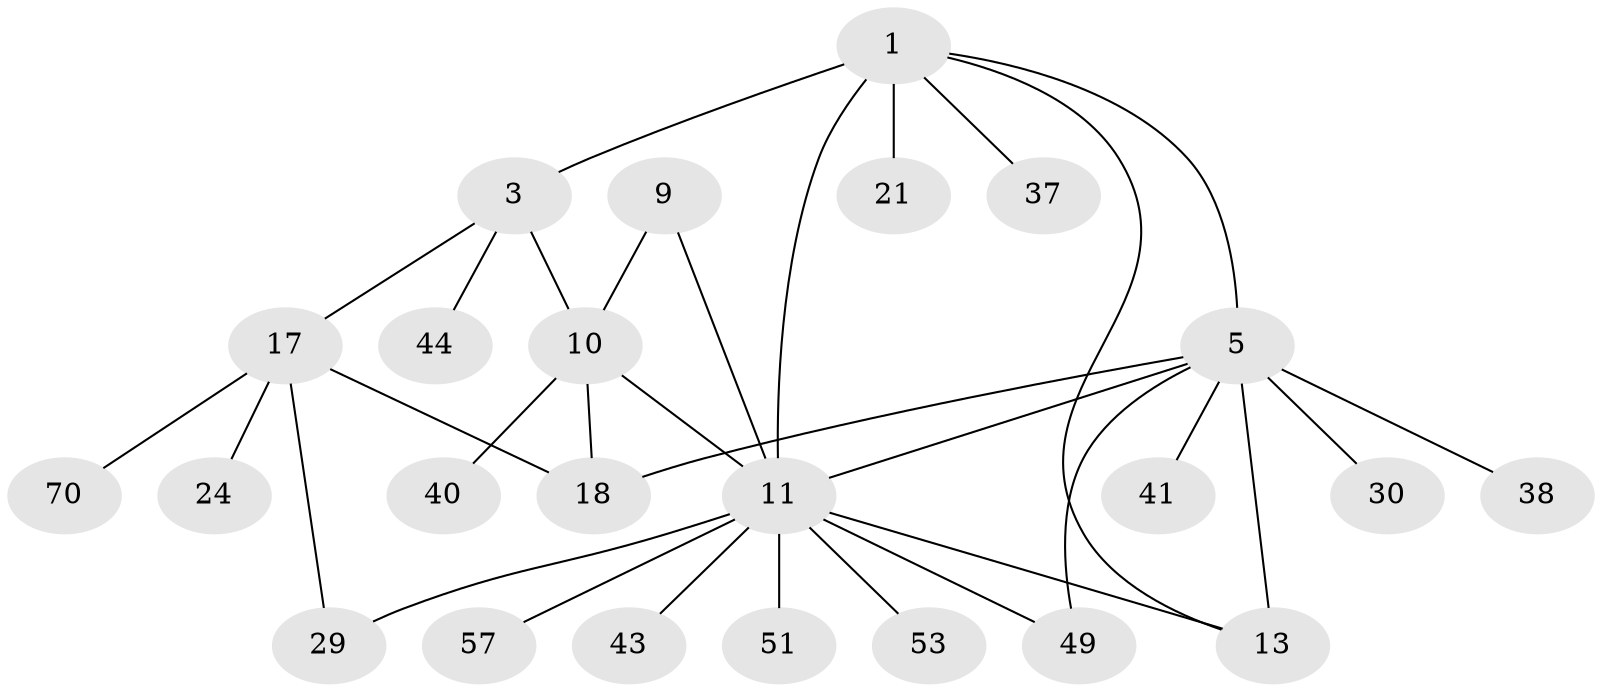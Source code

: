 // original degree distribution, {6: 0.025, 8: 0.05, 9: 0.0125, 7: 0.025, 4: 0.0625, 10: 0.0125, 3: 0.0875, 15: 0.0125, 5: 0.0375, 1: 0.525, 2: 0.15}
// Generated by graph-tools (version 1.1) at 2025/19/03/04/25 18:19:32]
// undirected, 24 vertices, 32 edges
graph export_dot {
graph [start="1"]
  node [color=gray90,style=filled];
  1 [super="+2+52+4"];
  3 [super="+58+61+75"];
  5 [super="+6+7+8"];
  9;
  10 [super="+12"];
  11 [super="+35+39+34+23"];
  13 [super="+71+32+15"];
  17 [super="+20+19"];
  18 [super="+54+45"];
  21;
  24 [super="+62"];
  29 [super="+48"];
  30;
  37 [super="+65+76"];
  38;
  40;
  41;
  43;
  44;
  49 [super="+64"];
  51 [super="+63"];
  53;
  57;
  70;
  1 -- 3 [weight=3];
  1 -- 21;
  1 -- 37;
  1 -- 11 [weight=2];
  1 -- 13;
  1 -- 5 [weight=3];
  3 -- 44;
  3 -- 17;
  3 -- 10;
  5 -- 18 [weight=2];
  5 -- 38;
  5 -- 41;
  5 -- 11 [weight=2];
  5 -- 13 [weight=4];
  5 -- 49;
  5 -- 30;
  9 -- 10 [weight=2];
  9 -- 11;
  10 -- 11 [weight=2];
  10 -- 18;
  10 -- 40;
  11 -- 13;
  11 -- 43;
  11 -- 51;
  11 -- 53;
  11 -- 57;
  11 -- 49;
  11 -- 29;
  17 -- 18 [weight=3];
  17 -- 29;
  17 -- 70;
  17 -- 24;
}
